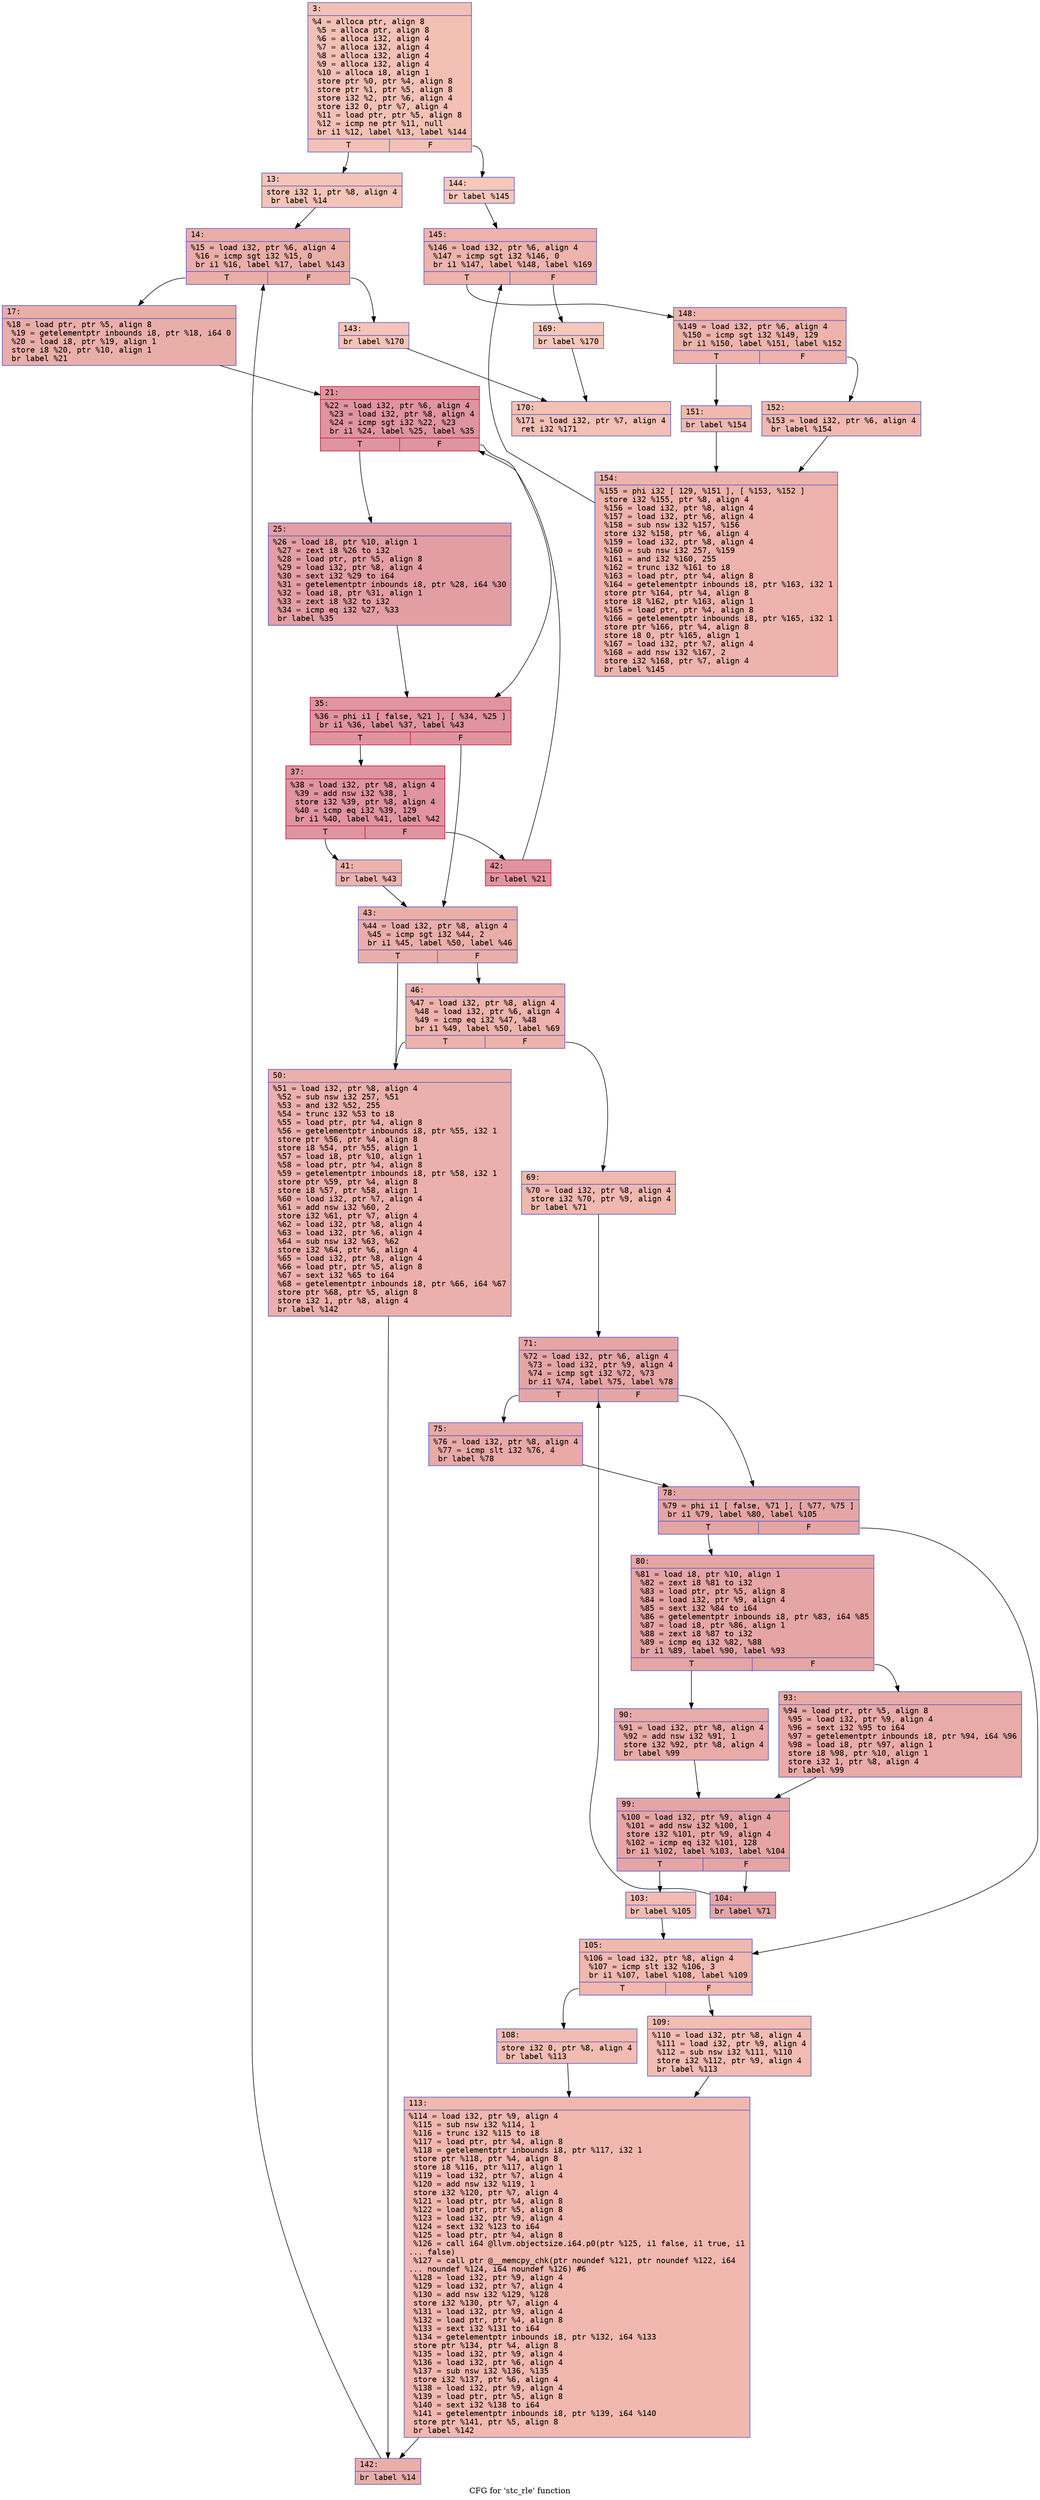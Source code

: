 digraph "CFG for 'stc_rle' function" {
	label="CFG for 'stc_rle' function";

	Node0x6000016a5a40 [shape=record,color="#3d50c3ff", style=filled, fillcolor="#e5705870" fontname="Courier",label="{3:\l|  %4 = alloca ptr, align 8\l  %5 = alloca ptr, align 8\l  %6 = alloca i32, align 4\l  %7 = alloca i32, align 4\l  %8 = alloca i32, align 4\l  %9 = alloca i32, align 4\l  %10 = alloca i8, align 1\l  store ptr %0, ptr %4, align 8\l  store ptr %1, ptr %5, align 8\l  store i32 %2, ptr %6, align 4\l  store i32 0, ptr %7, align 4\l  %11 = load ptr, ptr %5, align 8\l  %12 = icmp ne ptr %11, null\l  br i1 %12, label %13, label %144\l|{<s0>T|<s1>F}}"];
	Node0x6000016a5a40:s0 -> Node0x6000016a5ae0[tooltip="3 -> 13\nProbability 62.50%" ];
	Node0x6000016a5a40:s1 -> Node0x6000016a63a0[tooltip="3 -> 144\nProbability 37.50%" ];
	Node0x6000016a5ae0 [shape=record,color="#3d50c3ff", style=filled, fillcolor="#e8765c70" fontname="Courier",label="{13:\l|  store i32 1, ptr %8, align 4\l  br label %14\l}"];
	Node0x6000016a5ae0 -> Node0x6000016a5b30[tooltip="13 -> 14\nProbability 100.00%" ];
	Node0x6000016a5b30 [shape=record,color="#3d50c3ff", style=filled, fillcolor="#d0473d70" fontname="Courier",label="{14:\l|  %15 = load i32, ptr %6, align 4\l  %16 = icmp sgt i32 %15, 0\l  br i1 %16, label %17, label %143\l|{<s0>T|<s1>F}}"];
	Node0x6000016a5b30:s0 -> Node0x6000016a5b80[tooltip="14 -> 17\nProbability 96.88%" ];
	Node0x6000016a5b30:s1 -> Node0x6000016a6350[tooltip="14 -> 143\nProbability 3.12%" ];
	Node0x6000016a5b80 [shape=record,color="#3d50c3ff", style=filled, fillcolor="#d0473d70" fontname="Courier",label="{17:\l|  %18 = load ptr, ptr %5, align 8\l  %19 = getelementptr inbounds i8, ptr %18, i64 0\l  %20 = load i8, ptr %19, align 1\l  store i8 %20, ptr %10, align 1\l  br label %21\l}"];
	Node0x6000016a5b80 -> Node0x6000016a5bd0[tooltip="17 -> 21\nProbability 100.00%" ];
	Node0x6000016a5bd0 [shape=record,color="#b70d28ff", style=filled, fillcolor="#b70d2870" fontname="Courier",label="{21:\l|  %22 = load i32, ptr %6, align 4\l  %23 = load i32, ptr %8, align 4\l  %24 = icmp sgt i32 %22, %23\l  br i1 %24, label %25, label %35\l|{<s0>T|<s1>F}}"];
	Node0x6000016a5bd0:s0 -> Node0x6000016a5c20[tooltip="21 -> 25\nProbability 50.00%" ];
	Node0x6000016a5bd0:s1 -> Node0x6000016a5c70[tooltip="21 -> 35\nProbability 50.00%" ];
	Node0x6000016a5c20 [shape=record,color="#3d50c3ff", style=filled, fillcolor="#be242e70" fontname="Courier",label="{25:\l|  %26 = load i8, ptr %10, align 1\l  %27 = zext i8 %26 to i32\l  %28 = load ptr, ptr %5, align 8\l  %29 = load i32, ptr %8, align 4\l  %30 = sext i32 %29 to i64\l  %31 = getelementptr inbounds i8, ptr %28, i64 %30\l  %32 = load i8, ptr %31, align 1\l  %33 = zext i8 %32 to i32\l  %34 = icmp eq i32 %27, %33\l  br label %35\l}"];
	Node0x6000016a5c20 -> Node0x6000016a5c70[tooltip="25 -> 35\nProbability 100.00%" ];
	Node0x6000016a5c70 [shape=record,color="#b70d28ff", style=filled, fillcolor="#b70d2870" fontname="Courier",label="{35:\l|  %36 = phi i1 [ false, %21 ], [ %34, %25 ]\l  br i1 %36, label %37, label %43\l|{<s0>T|<s1>F}}"];
	Node0x6000016a5c70:s0 -> Node0x6000016a5cc0[tooltip="35 -> 37\nProbability 96.88%" ];
	Node0x6000016a5c70:s1 -> Node0x6000016a5db0[tooltip="35 -> 43\nProbability 3.12%" ];
	Node0x6000016a5cc0 [shape=record,color="#b70d28ff", style=filled, fillcolor="#b70d2870" fontname="Courier",label="{37:\l|  %38 = load i32, ptr %8, align 4\l  %39 = add nsw i32 %38, 1\l  store i32 %39, ptr %8, align 4\l  %40 = icmp eq i32 %39, 129\l  br i1 %40, label %41, label %42\l|{<s0>T|<s1>F}}"];
	Node0x6000016a5cc0:s0 -> Node0x6000016a5d10[tooltip="37 -> 41\nProbability 3.12%" ];
	Node0x6000016a5cc0:s1 -> Node0x6000016a5d60[tooltip="37 -> 42\nProbability 96.88%" ];
	Node0x6000016a5d10 [shape=record,color="#3d50c3ff", style=filled, fillcolor="#d6524470" fontname="Courier",label="{41:\l|  br label %43\l}"];
	Node0x6000016a5d10 -> Node0x6000016a5db0[tooltip="41 -> 43\nProbability 100.00%" ];
	Node0x6000016a5d60 [shape=record,color="#b70d28ff", style=filled, fillcolor="#b70d2870" fontname="Courier",label="{42:\l|  br label %21\l}"];
	Node0x6000016a5d60 -> Node0x6000016a5bd0[tooltip="42 -> 21\nProbability 100.00%" ];
	Node0x6000016a5db0 [shape=record,color="#3d50c3ff", style=filled, fillcolor="#d0473d70" fontname="Courier",label="{43:\l|  %44 = load i32, ptr %8, align 4\l  %45 = icmp sgt i32 %44, 2\l  br i1 %45, label %50, label %46\l|{<s0>T|<s1>F}}"];
	Node0x6000016a5db0:s0 -> Node0x6000016a5e50[tooltip="43 -> 50\nProbability 50.00%" ];
	Node0x6000016a5db0:s1 -> Node0x6000016a5e00[tooltip="43 -> 46\nProbability 50.00%" ];
	Node0x6000016a5e00 [shape=record,color="#3d50c3ff", style=filled, fillcolor="#d6524470" fontname="Courier",label="{46:\l|  %47 = load i32, ptr %8, align 4\l  %48 = load i32, ptr %6, align 4\l  %49 = icmp eq i32 %47, %48\l  br i1 %49, label %50, label %69\l|{<s0>T|<s1>F}}"];
	Node0x6000016a5e00:s0 -> Node0x6000016a5e50[tooltip="46 -> 50\nProbability 50.00%" ];
	Node0x6000016a5e00:s1 -> Node0x6000016a5ea0[tooltip="46 -> 69\nProbability 50.00%" ];
	Node0x6000016a5e50 [shape=record,color="#3d50c3ff", style=filled, fillcolor="#d24b4070" fontname="Courier",label="{50:\l|  %51 = load i32, ptr %8, align 4\l  %52 = sub nsw i32 257, %51\l  %53 = and i32 %52, 255\l  %54 = trunc i32 %53 to i8\l  %55 = load ptr, ptr %4, align 8\l  %56 = getelementptr inbounds i8, ptr %55, i32 1\l  store ptr %56, ptr %4, align 8\l  store i8 %54, ptr %55, align 1\l  %57 = load i8, ptr %10, align 1\l  %58 = load ptr, ptr %4, align 8\l  %59 = getelementptr inbounds i8, ptr %58, i32 1\l  store ptr %59, ptr %4, align 8\l  store i8 %57, ptr %58, align 1\l  %60 = load i32, ptr %7, align 4\l  %61 = add nsw i32 %60, 2\l  store i32 %61, ptr %7, align 4\l  %62 = load i32, ptr %8, align 4\l  %63 = load i32, ptr %6, align 4\l  %64 = sub nsw i32 %63, %62\l  store i32 %64, ptr %6, align 4\l  %65 = load i32, ptr %8, align 4\l  %66 = load ptr, ptr %5, align 8\l  %67 = sext i32 %65 to i64\l  %68 = getelementptr inbounds i8, ptr %66, i64 %67\l  store ptr %68, ptr %5, align 8\l  store i32 1, ptr %8, align 4\l  br label %142\l}"];
	Node0x6000016a5e50 -> Node0x6000016a6300[tooltip="50 -> 142\nProbability 100.00%" ];
	Node0x6000016a5ea0 [shape=record,color="#3d50c3ff", style=filled, fillcolor="#dc5d4a70" fontname="Courier",label="{69:\l|  %70 = load i32, ptr %8, align 4\l  store i32 %70, ptr %9, align 4\l  br label %71\l}"];
	Node0x6000016a5ea0 -> Node0x6000016a5ef0[tooltip="69 -> 71\nProbability 100.00%" ];
	Node0x6000016a5ef0 [shape=record,color="#3d50c3ff", style=filled, fillcolor="#c5333470" fontname="Courier",label="{71:\l|  %72 = load i32, ptr %6, align 4\l  %73 = load i32, ptr %9, align 4\l  %74 = icmp sgt i32 %72, %73\l  br i1 %74, label %75, label %78\l|{<s0>T|<s1>F}}"];
	Node0x6000016a5ef0:s0 -> Node0x6000016a5f40[tooltip="71 -> 75\nProbability 50.00%" ];
	Node0x6000016a5ef0:s1 -> Node0x6000016a5f90[tooltip="71 -> 78\nProbability 50.00%" ];
	Node0x6000016a5f40 [shape=record,color="#3d50c3ff", style=filled, fillcolor="#ca3b3770" fontname="Courier",label="{75:\l|  %76 = load i32, ptr %8, align 4\l  %77 = icmp slt i32 %76, 4\l  br label %78\l}"];
	Node0x6000016a5f40 -> Node0x6000016a5f90[tooltip="75 -> 78\nProbability 100.00%" ];
	Node0x6000016a5f90 [shape=record,color="#3d50c3ff", style=filled, fillcolor="#c5333470" fontname="Courier",label="{78:\l|  %79 = phi i1 [ false, %71 ], [ %77, %75 ]\l  br i1 %79, label %80, label %105\l|{<s0>T|<s1>F}}"];
	Node0x6000016a5f90:s0 -> Node0x6000016a5fe0[tooltip="78 -> 80\nProbability 96.88%" ];
	Node0x6000016a5f90:s1 -> Node0x6000016a61c0[tooltip="78 -> 105\nProbability 3.12%" ];
	Node0x6000016a5fe0 [shape=record,color="#3d50c3ff", style=filled, fillcolor="#c5333470" fontname="Courier",label="{80:\l|  %81 = load i8, ptr %10, align 1\l  %82 = zext i8 %81 to i32\l  %83 = load ptr, ptr %5, align 8\l  %84 = load i32, ptr %9, align 4\l  %85 = sext i32 %84 to i64\l  %86 = getelementptr inbounds i8, ptr %83, i64 %85\l  %87 = load i8, ptr %86, align 1\l  %88 = zext i8 %87 to i32\l  %89 = icmp eq i32 %82, %88\l  br i1 %89, label %90, label %93\l|{<s0>T|<s1>F}}"];
	Node0x6000016a5fe0:s0 -> Node0x6000016a6030[tooltip="80 -> 90\nProbability 50.00%" ];
	Node0x6000016a5fe0:s1 -> Node0x6000016a6080[tooltip="80 -> 93\nProbability 50.00%" ];
	Node0x6000016a6030 [shape=record,color="#3d50c3ff", style=filled, fillcolor="#cc403a70" fontname="Courier",label="{90:\l|  %91 = load i32, ptr %8, align 4\l  %92 = add nsw i32 %91, 1\l  store i32 %92, ptr %8, align 4\l  br label %99\l}"];
	Node0x6000016a6030 -> Node0x6000016a60d0[tooltip="90 -> 99\nProbability 100.00%" ];
	Node0x6000016a6080 [shape=record,color="#3d50c3ff", style=filled, fillcolor="#cc403a70" fontname="Courier",label="{93:\l|  %94 = load ptr, ptr %5, align 8\l  %95 = load i32, ptr %9, align 4\l  %96 = sext i32 %95 to i64\l  %97 = getelementptr inbounds i8, ptr %94, i64 %96\l  %98 = load i8, ptr %97, align 1\l  store i8 %98, ptr %10, align 1\l  store i32 1, ptr %8, align 4\l  br label %99\l}"];
	Node0x6000016a6080 -> Node0x6000016a60d0[tooltip="93 -> 99\nProbability 100.00%" ];
	Node0x6000016a60d0 [shape=record,color="#3d50c3ff", style=filled, fillcolor="#c5333470" fontname="Courier",label="{99:\l|  %100 = load i32, ptr %9, align 4\l  %101 = add nsw i32 %100, 1\l  store i32 %101, ptr %9, align 4\l  %102 = icmp eq i32 %101, 128\l  br i1 %102, label %103, label %104\l|{<s0>T|<s1>F}}"];
	Node0x6000016a60d0:s0 -> Node0x6000016a6120[tooltip="99 -> 103\nProbability 3.12%" ];
	Node0x6000016a60d0:s1 -> Node0x6000016a6170[tooltip="99 -> 104\nProbability 96.88%" ];
	Node0x6000016a6120 [shape=record,color="#3d50c3ff", style=filled, fillcolor="#e1675170" fontname="Courier",label="{103:\l|  br label %105\l}"];
	Node0x6000016a6120 -> Node0x6000016a61c0[tooltip="103 -> 105\nProbability 100.00%" ];
	Node0x6000016a6170 [shape=record,color="#3d50c3ff", style=filled, fillcolor="#c5333470" fontname="Courier",label="{104:\l|  br label %71\l}"];
	Node0x6000016a6170 -> Node0x6000016a5ef0[tooltip="104 -> 71\nProbability 100.00%" ];
	Node0x6000016a61c0 [shape=record,color="#3d50c3ff", style=filled, fillcolor="#dc5d4a70" fontname="Courier",label="{105:\l|  %106 = load i32, ptr %8, align 4\l  %107 = icmp slt i32 %106, 3\l  br i1 %107, label %108, label %109\l|{<s0>T|<s1>F}}"];
	Node0x6000016a61c0:s0 -> Node0x6000016a6210[tooltip="105 -> 108\nProbability 50.00%" ];
	Node0x6000016a61c0:s1 -> Node0x6000016a6260[tooltip="105 -> 109\nProbability 50.00%" ];
	Node0x6000016a6210 [shape=record,color="#3d50c3ff", style=filled, fillcolor="#e1675170" fontname="Courier",label="{108:\l|  store i32 0, ptr %8, align 4\l  br label %113\l}"];
	Node0x6000016a6210 -> Node0x6000016a62b0[tooltip="108 -> 113\nProbability 100.00%" ];
	Node0x6000016a6260 [shape=record,color="#3d50c3ff", style=filled, fillcolor="#e1675170" fontname="Courier",label="{109:\l|  %110 = load i32, ptr %8, align 4\l  %111 = load i32, ptr %9, align 4\l  %112 = sub nsw i32 %111, %110\l  store i32 %112, ptr %9, align 4\l  br label %113\l}"];
	Node0x6000016a6260 -> Node0x6000016a62b0[tooltip="109 -> 113\nProbability 100.00%" ];
	Node0x6000016a62b0 [shape=record,color="#3d50c3ff", style=filled, fillcolor="#dc5d4a70" fontname="Courier",label="{113:\l|  %114 = load i32, ptr %9, align 4\l  %115 = sub nsw i32 %114, 1\l  %116 = trunc i32 %115 to i8\l  %117 = load ptr, ptr %4, align 8\l  %118 = getelementptr inbounds i8, ptr %117, i32 1\l  store ptr %118, ptr %4, align 8\l  store i8 %116, ptr %117, align 1\l  %119 = load i32, ptr %7, align 4\l  %120 = add nsw i32 %119, 1\l  store i32 %120, ptr %7, align 4\l  %121 = load ptr, ptr %4, align 8\l  %122 = load ptr, ptr %5, align 8\l  %123 = load i32, ptr %9, align 4\l  %124 = sext i32 %123 to i64\l  %125 = load ptr, ptr %4, align 8\l  %126 = call i64 @llvm.objectsize.i64.p0(ptr %125, i1 false, i1 true, i1\l... false)\l  %127 = call ptr @__memcpy_chk(ptr noundef %121, ptr noundef %122, i64\l... noundef %124, i64 noundef %126) #6\l  %128 = load i32, ptr %9, align 4\l  %129 = load i32, ptr %7, align 4\l  %130 = add nsw i32 %129, %128\l  store i32 %130, ptr %7, align 4\l  %131 = load i32, ptr %9, align 4\l  %132 = load ptr, ptr %4, align 8\l  %133 = sext i32 %131 to i64\l  %134 = getelementptr inbounds i8, ptr %132, i64 %133\l  store ptr %134, ptr %4, align 8\l  %135 = load i32, ptr %9, align 4\l  %136 = load i32, ptr %6, align 4\l  %137 = sub nsw i32 %136, %135\l  store i32 %137, ptr %6, align 4\l  %138 = load i32, ptr %9, align 4\l  %139 = load ptr, ptr %5, align 8\l  %140 = sext i32 %138 to i64\l  %141 = getelementptr inbounds i8, ptr %139, i64 %140\l  store ptr %141, ptr %5, align 8\l  br label %142\l}"];
	Node0x6000016a62b0 -> Node0x6000016a6300[tooltip="113 -> 142\nProbability 100.00%" ];
	Node0x6000016a6300 [shape=record,color="#3d50c3ff", style=filled, fillcolor="#d0473d70" fontname="Courier",label="{142:\l|  br label %14\l}"];
	Node0x6000016a6300 -> Node0x6000016a5b30[tooltip="142 -> 14\nProbability 100.00%" ];
	Node0x6000016a6350 [shape=record,color="#3d50c3ff", style=filled, fillcolor="#e8765c70" fontname="Courier",label="{143:\l|  br label %170\l}"];
	Node0x6000016a6350 -> Node0x6000016a65d0[tooltip="143 -> 170\nProbability 100.00%" ];
	Node0x6000016a63a0 [shape=record,color="#3d50c3ff", style=filled, fillcolor="#ec7f6370" fontname="Courier",label="{144:\l|  br label %145\l}"];
	Node0x6000016a63a0 -> Node0x6000016a63f0[tooltip="144 -> 145\nProbability 100.00%" ];
	Node0x6000016a63f0 [shape=record,color="#3d50c3ff", style=filled, fillcolor="#d6524470" fontname="Courier",label="{145:\l|  %146 = load i32, ptr %6, align 4\l  %147 = icmp sgt i32 %146, 0\l  br i1 %147, label %148, label %169\l|{<s0>T|<s1>F}}"];
	Node0x6000016a63f0:s0 -> Node0x6000016a6440[tooltip="145 -> 148\nProbability 96.88%" ];
	Node0x6000016a63f0:s1 -> Node0x6000016a6580[tooltip="145 -> 169\nProbability 3.12%" ];
	Node0x6000016a6440 [shape=record,color="#3d50c3ff", style=filled, fillcolor="#d6524470" fontname="Courier",label="{148:\l|  %149 = load i32, ptr %6, align 4\l  %150 = icmp sgt i32 %149, 129\l  br i1 %150, label %151, label %152\l|{<s0>T|<s1>F}}"];
	Node0x6000016a6440:s0 -> Node0x6000016a6490[tooltip="148 -> 151\nProbability 50.00%" ];
	Node0x6000016a6440:s1 -> Node0x6000016a64e0[tooltip="148 -> 152\nProbability 50.00%" ];
	Node0x6000016a6490 [shape=record,color="#3d50c3ff", style=filled, fillcolor="#dc5d4a70" fontname="Courier",label="{151:\l|  br label %154\l}"];
	Node0x6000016a6490 -> Node0x6000016a6530[tooltip="151 -> 154\nProbability 100.00%" ];
	Node0x6000016a64e0 [shape=record,color="#3d50c3ff", style=filled, fillcolor="#dc5d4a70" fontname="Courier",label="{152:\l|  %153 = load i32, ptr %6, align 4\l  br label %154\l}"];
	Node0x6000016a64e0 -> Node0x6000016a6530[tooltip="152 -> 154\nProbability 100.00%" ];
	Node0x6000016a6530 [shape=record,color="#3d50c3ff", style=filled, fillcolor="#d6524470" fontname="Courier",label="{154:\l|  %155 = phi i32 [ 129, %151 ], [ %153, %152 ]\l  store i32 %155, ptr %8, align 4\l  %156 = load i32, ptr %8, align 4\l  %157 = load i32, ptr %6, align 4\l  %158 = sub nsw i32 %157, %156\l  store i32 %158, ptr %6, align 4\l  %159 = load i32, ptr %8, align 4\l  %160 = sub nsw i32 257, %159\l  %161 = and i32 %160, 255\l  %162 = trunc i32 %161 to i8\l  %163 = load ptr, ptr %4, align 8\l  %164 = getelementptr inbounds i8, ptr %163, i32 1\l  store ptr %164, ptr %4, align 8\l  store i8 %162, ptr %163, align 1\l  %165 = load ptr, ptr %4, align 8\l  %166 = getelementptr inbounds i8, ptr %165, i32 1\l  store ptr %166, ptr %4, align 8\l  store i8 0, ptr %165, align 1\l  %167 = load i32, ptr %7, align 4\l  %168 = add nsw i32 %167, 2\l  store i32 %168, ptr %7, align 4\l  br label %145\l}"];
	Node0x6000016a6530 -> Node0x6000016a63f0[tooltip="154 -> 145\nProbability 100.00%" ];
	Node0x6000016a6580 [shape=record,color="#3d50c3ff", style=filled, fillcolor="#ec7f6370" fontname="Courier",label="{169:\l|  br label %170\l}"];
	Node0x6000016a6580 -> Node0x6000016a65d0[tooltip="169 -> 170\nProbability 100.00%" ];
	Node0x6000016a65d0 [shape=record,color="#3d50c3ff", style=filled, fillcolor="#e5705870" fontname="Courier",label="{170:\l|  %171 = load i32, ptr %7, align 4\l  ret i32 %171\l}"];
}
